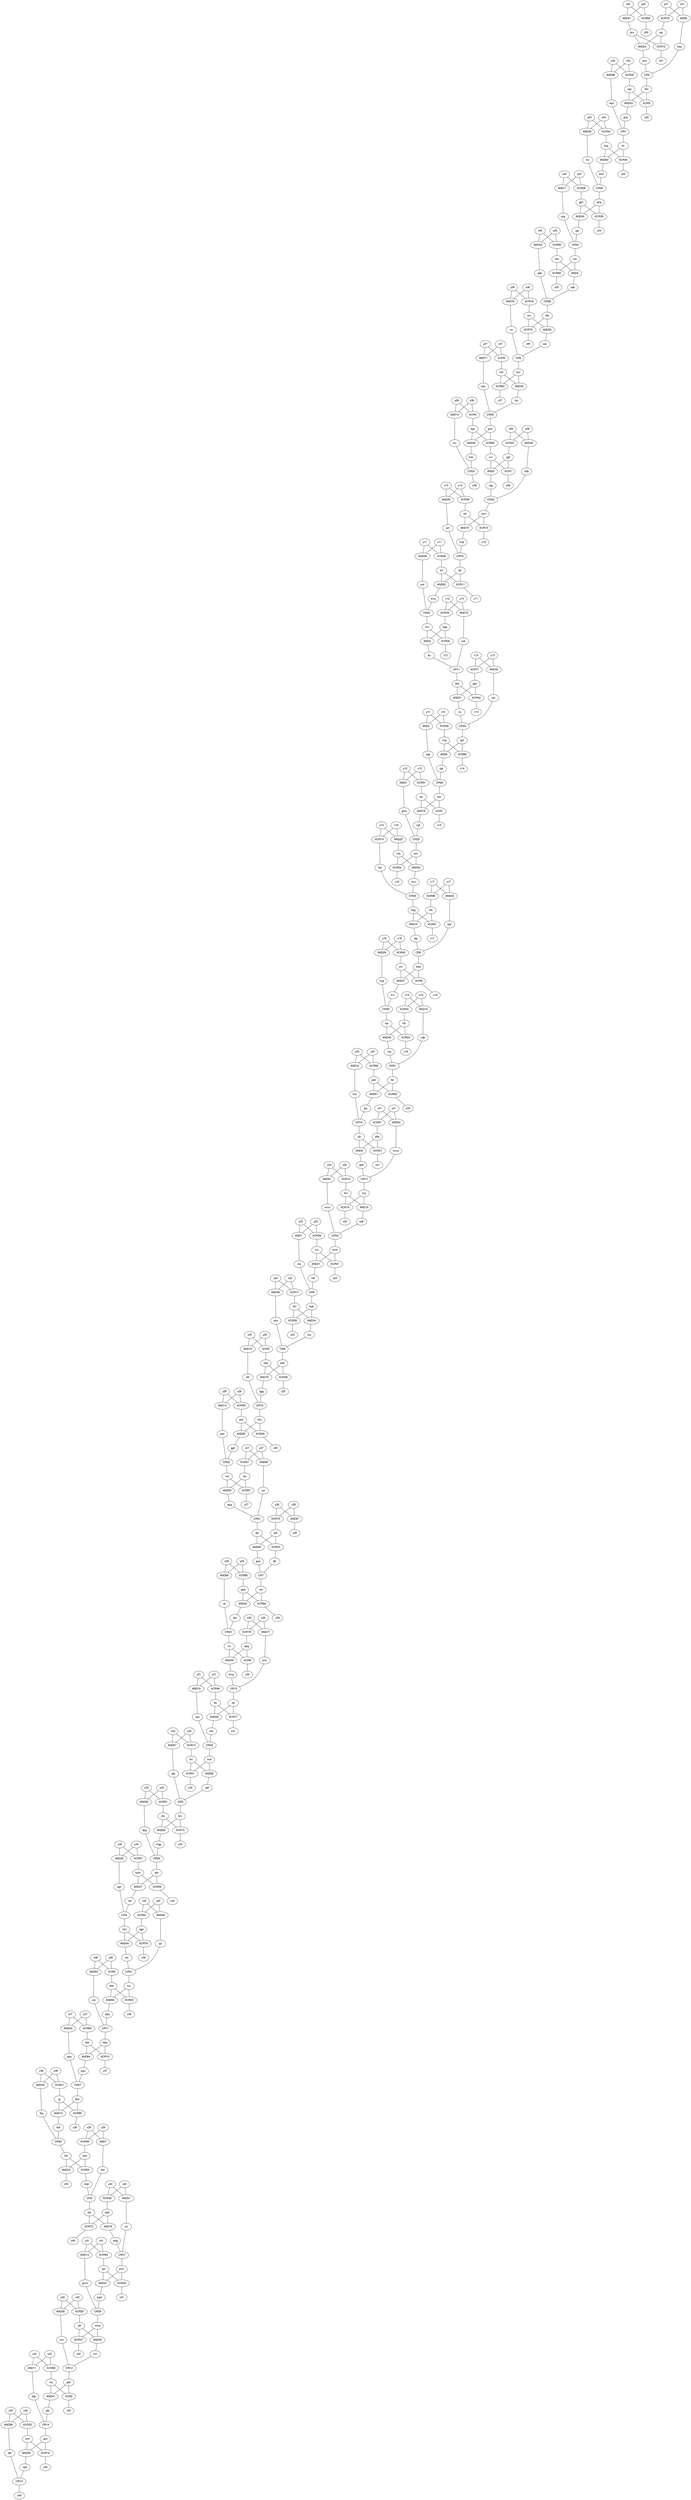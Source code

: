 graph G {
    fontname = "Helvetica,Arial,sans-serif";
    node [fontname = "Helvetica,Arial,sans-serif";];
    edge [fontname = "Helvetica,Arial,sans-serif";];    x36 -- XOR0;
    y36 -- XOR0;
    XOR0 -- bbk;
    sfc -- XOR1;
    sdv -- XOR1;
    XOR1 -- z15;
    ncj -- XOR2;
    gdc -- XOR2;
    XOR2 -- z43;
    vvr -- AND0;
    ggf -- AND0;
    AND0 -- rqg;
    stp -- OR0;
    qwr -- OR0;
    OR0 -- kbw;
    x25 -- XOR3;
    y25 -- XOR3;
    XOR3 -- vbw;
    wjm -- OR1;
    ghg -- OR1;
    OR1 -- jtc;
    x23 -- AND1;
    y23 -- AND1;
    AND1 -- rks;
    drw -- OR2;
    kbq -- OR2;
    OR2 -- btn;
    hcc -- AND2;
    kqp -- AND2;
    AND2 -- jkc;
    y08 -- XOR4;
    x08 -- XOR4;
    XOR4 -- kgn;
    btn -- XOR5;
    sgv -- XOR5;
    XOR5 -- z02;
    kbw -- XOR6;
    jnv -- XOR6;
    XOR6 -- z18;
    mqh -- OR3;
    vkh -- OR3;
    OR3 -- jds;
    vvr -- XOR7;
    ggf -- XOR7;
    XOR7 -- z09;
    nrr -- XOR8;
    qwg -- XOR8;
    XOR8 -- z30;
    y07 -- XOR9;
    x07 -- XOR9;
    XOR9 -- cnk;
    kbk -- XOR10;
    hbw -- XOR10;
    XOR10 -- z37;
    sgh -- OR4;
    hfn -- OR4;
    OR4 -- mjn;
    y15 -- AND3;
    x15 -- AND3;
    AND3 -- gms;
    tpf -- XOR11;
    sft -- XOR11;
    XOR11 -- z11;
    qvn -- XOR12;
    sgr -- XOR12;
    XOR12 -- z01;
    kbv -- AND4;
    csv -- AND4;
    AND4 -- sdp;
    x32 -- XOR13;
    y32 -- XOR13;
    XOR13 -- tkt;
    y22 -- XOR14;
    x22 -- XOR14;
    XOR14 -- fhn;
    qdf -- OR5;
    qbj -- OR5;
    OR5 -- brn;
    y14 -- AND5;
    x14 -- AND5;
    AND5 -- wgj;
    cqc -- OR6;
    rnr -- OR6;
    OR6 -- ksv;
    gws -- OR7;
    tfb -- OR7;
    OR7 -- vst;
    brn -- XOR15;
    jkv -- XOR15;
    XOR15 -- z33;
    tmh -- XOR16;
    qch -- XOR16;
    XOR16 -- z44;
    fcq -- OR8;
    qhs -- OR8;
    OR8 -- wwt;
    vng -- AND6;
    gfs -- AND6;
    AND6 -- rpk;
    y24 -- XOR17;
    x24 -- XOR17;
    XOR17 -- hkf;
    x39 -- AND7;
    y39 -- AND7;
    AND7 -- vkh;
    y06 -- XOR18;
    x06 -- XOR18;
    XOR18 -- srn;
    fhn -- XOR19;
    fvq -- XOR19;
    XOR19 -- z22;
    y42 -- XOR20;
    x42 -- XOR20;
    XOR20 -- jdf;
    x38 -- XOR21;
    y38 -- XOR21;
    XOR21 -- jjj;
    rks -- OR9;
    rdh -- OR9;
    OR9 -- kpb;
    qvf -- XOR22;
    jmm -- XOR22;
    XOR22 -- z41;
    y01 -- AND8;
    x01 -- AND8;
    AND8 -- kbq;
    jsk -- AND9;
    pkq -- AND9;
    AND9 -- gdh;
    mms -- OR10;
    gdh -- OR10;
    OR10 -- fvq;
    fpw -- AND10;
    jjj -- AND10;
    AND10 -- fdd;
    bbk -- XOR23;
    fcn -- XOR23;
    XOR23 -- z36;
    x43 -- AND11;
    y43 -- AND11;
    AND11 -- dfg;
    npr -- XOR24;
    hfv -- XOR24;
    XOR24 -- z19;
    y08 -- AND12;
    x08 -- AND12;
    AND12 -- ctv;
    jkc -- OR11;
    vvb -- OR11;
    OR11 -- bkk;
    y26 -- AND13;
    x26 -- AND13;
    AND13 -- pwf;
    nnn -- OR12;
    cvn -- OR12;
    OR12 -- gdc;
    vpd -- OR13;
    dtb -- OR13;
    OR13 -- z45;
    x44 -- XOR25;
    y44 -- XOR25;
    XOR25 -- tmh;
    pbj -- OR14;
    dfg -- OR14;
    OR14 -- qch;
    y41 -- AND14;
    x41 -- AND14;
    AND14 -- gmm;
    x25 -- AND15;
    y25 -- AND15;
    AND15 -- sfh;
    y40 -- XOR26;
    x40 -- XOR26;
    XOR26 -- gqd;
    y20 -- AND16;
    x20 -- AND16;
    AND16 -- kvs;
    nmq -- OR15;
    jmn -- OR15;
    OR15 -- rjb;
    pkq -- XOR27;
    jsk -- XOR27;
    XOR27 -- z21;
    x04 -- XOR28;
    y04 -- XOR28;
    XOR28 -- gbh;
    x04 -- AND17;
    y04 -- AND17;
    AND17 -- scp;
    pcf -- OR16;
    mqt -- OR16;
    OR16 -- tpf;
    x31 -- AND18;
    y31 -- AND18;
    AND18 -- cps;
    fhn -- AND19;
    fvq -- AND19;
    AND19 -- wdf;
    y11 -- XOR29;
    x11 -- XOR29;
    XOR29 -- sft;
    srn -- AND20;
    fhb -- AND20;
    AND20 -- cqc;
    bpq -- OR17;
    crp -- OR17;
    OR17 -- hbw;
    gvj -- OR18;
    kvs -- OR18;
    OR18 -- jsk;
    kmd -- AND21;
    vvv -- AND21;
    AND21 -- rdh;
    y16 -- AND22;
    x16 -- AND22;
    AND22 -- rnq;
    thk -- AND23;
    wnk -- AND23;
    AND23 -- z39;
    sfh -- OR19;
    qgg -- OR19;
    OR19 -- bhv;
    y02 -- XOR30;
    x02 -- XOR30;
    XOR30 -- sgv;
    qvn -- AND24;
    sgr -- AND24;
    AND24 -- drw;
    x34 -- AND25;
    y34 -- AND25;
    AND25 -- sgh;
    y42 -- AND26;
    x42 -- AND26;
    AND26 -- nnn;
    qvf -- AND27;
    jmm -- AND27;
    AND27 -- pgm;
    sck -- OR20;
    kms -- OR20;
    OR20 -- hcc;
    msf -- XOR31;
    tkt -- XOR31;
    XOR31 -- z32;
    rjb -- AND28;
    btj -- AND28;
    AND28 -- wts;
    y18 -- AND29;
    x18 -- AND29;
    AND29 -- mgt;
    jdf -- AND30;
    nmw -- AND30;
    AND30 -- cvn;
    kqp -- XOR32;
    hcc -- XOR32;
    XOR32 -- z12;
    qpg -- OR21;
    csr -- OR21;
    OR21 -- djn;
    x12 -- XOR33;
    y12 -- XOR33;
    XOR33 -- kqp;
    x19 -- XOR34;
    y19 -- XOR34;
    XOR34 -- hfv;
    gps -- AND31;
    bkk -- AND31;
    AND31 -- jvj;
    x14 -- XOR35;
    y14 -- XOR35;
    XOR35 -- vng;
    x13 -- AND32;
    y13 -- AND32;
    AND32 -- rqn;
    wwt -- XOR36;
    vbw -- XOR36;
    XOR36 -- z25;
    ggh -- OR22;
    pwf -- OR22;
    OR22 -- nct;
    nmw -- XOR37;
    jdf -- XOR37;
    XOR37 -- z42;
    y23 -- XOR38;
    x23 -- XOR38;
    XOR38 -- vvv;
    gbh -- XOR39;
    whq -- XOR39;
    XOR39 -- z04;
    vtj -- OR23;
    fpn -- OR23;
    OR23 -- nrr;
    x05 -- AND33;
    y05 -- AND33;
    AND33 -- gdk;
    kpb -- AND34;
    hkf -- AND34;
    AND34 -- fcq;
    x10 -- AND35;
    y10 -- AND35;
    AND35 -- pcf;
    jtc -- XOR40;
    sng -- XOR40;
    XOR40 -- z03;
    vvv -- XOR41;
    kmd -- XOR41;
    XOR41 -- z23;
    gps -- XOR42;
    bkk -- XOR42;
    XOR42 -- z13;
    x09 -- XOR43;
    y09 -- XOR43;
    XOR43 -- ggf;
    y03 -- XOR44;
    x03 -- XOR44;
    XOR44 -- sng;
    kwv -- OR24;
    ctv -- OR24;
    OR24 -- z08;
    y03 -- AND36;
    x03 -- AND36;
    AND36 -- fcv;
    y18 -- XOR45;
    x18 -- XOR45;
    XOR45 -- jnv;
    y39 -- XOR46;
    x39 -- XOR46;
    XOR46 -- wnk;
    x27 -- XOR47;
    y27 -- XOR47;
    XOR47 -- njn;
    jnv -- AND37;
    kbw -- AND37;
    AND37 -- hrv;
    y09 -- AND38;
    x09 -- AND38;
    AND38 -- nbb;
    x31 -- XOR48;
    y31 -- XOR48;
    XOR48 -- btj;
    gms -- OR25;
    ngf -- OR25;
    OR25 -- pvv;
    rpk -- OR26;
    wgj -- OR26;
    OR26 -- sdv;
    bhv -- XOR49;
    wnf -- XOR49;
    XOR49 -- z26;
    wnk -- XOR50;
    thk -- XOR50;
    XOR50 -- mqh;
    pgn -- OR27;
    qsw -- OR27;
    OR27 -- fpw;
    y15 -- XOR51;
    x15 -- XOR51;
    XOR51 -- sfc;
    x35 -- XOR52;
    y35 -- XOR52;
    XOR52 -- qgs;
    djn -- XOR53;
    ptk -- XOR53;
    XOR53 -- tfb;
    pvv -- XOR54;
    rnq -- XOR54;
    XOR54 -- z16;
    cnk -- AND39;
    ksv -- AND39;
    AND39 -- tss;
    x38 -- AND40;
    y38 -- AND40;
    AND40 -- fkp;
    y26 -- XOR55;
    x26 -- XOR55;
    XOR55 -- wnf;
    sdp -- OR28;
    gdk -- OR28;
    OR28 -- fhb;
    x00 -- AND41;
    y00 -- AND41;
    AND41 -- qvn;
    x37 -- AND42;
    y37 -- AND42;
    AND42 -- qsw;
    dpg -- OR29;
    mqp -- OR29;
    OR29 -- jpb;
    btn -- AND43;
    sgv -- AND43;
    AND43 -- ghg;
    jpb -- XOR56;
    kpm -- XOR56;
    XOR56 -- z34;
    y34 -- XOR57;
    x34 -- XOR57;
    XOR57 -- kpm;
    kpb -- XOR58;
    hkf -- XOR58;
    XOR58 -- z24;
    qgs -- AND44;
    mjn -- AND44;
    AND44 -- ckr;
    hfv -- AND45;
    npr -- AND45;
    AND45 -- tvp;
    y10 -- XOR59;
    x10 -- XOR59;
    XOR59 -- vkt;
    gvw -- AND46;
    kgn -- AND46;
    AND46 -- kwv;
    ncj -- AND47;
    gdc -- AND47;
    AND47 -- pbj;
    y05 -- XOR60;
    x05 -- XOR60;
    XOR60 -- kbv;
    x24 -- AND48;
    y24 -- AND48;
    AND48 -- qhs;
    gbh -- AND49;
    whq -- AND49;
    AND49 -- jgs;
    kbg -- XOR61;
    hth -- XOR61;
    XOR61 -- z17;
    gvw -- XOR62;
    kgn -- XOR62;
    XOR62 -- vvr;
    ksv -- XOR63;
    cnk -- XOR63;
    XOR63 -- z07;
    pvv -- AND50;
    rnq -- AND50;
    AND50 -- mcc;
    x40 -- AND51;
    y40 -- AND51;
    AND51 -- vnr;
    x17 -- AND52;
    y17 -- AND52;
    AND52 -- qwr;
    mgt -- OR30;
    hrv -- OR30;
    OR30 -- npr;
    gwp -- AND53;
    vst -- AND53;
    AND53 -- fpn;
    tvp -- OR31;
    cqb -- OR31;
    OR31 -- tbr;
    y41 -- XOR64;
    x41 -- XOR64;
    XOR64 -- qvf;
    x21 -- AND54;
    y21 -- AND54;
    AND54 -- mms;
    nct -- AND55;
    njn -- AND55;
    AND55 -- qpg;
    tmh -- AND56;
    qch -- AND56;
    AND56 -- vpd;
    y37 -- XOR65;
    x37 -- XOR65;
    XOR65 -- kbk;
    x20 -- XOR66;
    y20 -- XOR66;
    XOR66 -- pkb;
    nbb -- OR32;
    rqg -- OR32;
    OR32 -- nsm;
    x21 -- XOR67;
    y21 -- XOR67;
    XOR67 -- pkq;
    y00 -- XOR68;
    x00 -- XOR68;
    XOR68 -- z00;
    kpm -- AND57;
    jpb -- AND57;
    AND57 -- hfn;
    y11 -- AND58;
    x11 -- AND58;
    AND58 -- sck;
    qwg -- AND59;
    nrr -- AND59;
    AND59 -- nmq;
    x43 -- XOR69;
    y43 -- XOR69;
    XOR69 -- ncj;
    jvj -- OR33;
    rqn -- OR33;
    OR33 -- gfs;
    scp -- OR34;
    jgs -- OR34;
    OR34 -- csv;
    y01 -- XOR70;
    x01 -- XOR70;
    XOR70 -- sgr;
    fcn -- AND60;
    bbk -- AND60;
    AND60 -- bpq;
    y22 -- AND61;
    x22 -- AND61;
    AND61 -- mmc;
    y36 -- AND62;
    x36 -- AND62;
    AND62 -- crp;
    x13 -- XOR71;
    y13 -- XOR71;
    XOR71 -- gps;
    hjm -- OR35;
    tss -- OR35;
    OR35 -- gvw;
    fcv -- OR36;
    wmt -- OR36;
    OR36 -- whq;
    wdg -- OR37;
    vnr -- OR37;
    OR37 -- jmm;
    mcc -- OR38;
    bkr -- OR38;
    OR38 -- kbg;
    pgm -- OR39;
    gmm -- OR39;
    OR39 -- nmw;
    jkv -- AND63;
    brn -- AND63;
    AND63 -- mqp;
    kbk -- AND64;
    hbw -- AND64;
    AND64 -- pgn;
    jds -- XOR72;
    gqd -- XOR72;
    XOR72 -- z40;
    fkp -- OR40;
    fdd -- OR40;
    OR40 -- thk;
    nsm -- XOR73;
    vkt -- XOR73;
    XOR73 -- z10;
    bhv -- AND65;
    wnf -- AND65;
    AND65 -- ggh;
    x29 -- AND66;
    y29 -- AND66;
    AND66 -- vtj;
    y32 -- AND67;
    x32 -- AND67;
    AND67 -- qbj;
    jgr -- OR41;
    ckr -- OR41;
    OR41 -- fcn;
    x35 -- AND68;
    y35 -- AND68;
    AND68 -- jgr;
    wts -- OR42;
    cps -- OR42;
    OR42 -- msf;
    x27 -- AND69;
    y27 -- AND69;
    AND69 -- csr;
    y16 -- XOR74;
    x16 -- XOR74;
    XOR74 -- bkr;
    y28 -- XOR75;
    x28 -- XOR75;
    XOR75 -- ptk;
    qgs -- XOR76;
    mjn -- XOR76;
    XOR76 -- z35;
    vkt -- AND70;
    nsm -- AND70;
    AND70 -- mqt;
    rjb -- XOR77;
    btj -- XOR77;
    XOR77 -- z31;
    x30 -- XOR78;
    y30 -- XOR78;
    XOR78 -- qwg;
    y07 -- AND71;
    x07 -- AND71;
    AND71 -- hjm;
    srn -- XOR79;
    fhb -- XOR79;
    XOR79 -- z06;
    x12 -- AND72;
    y12 -- AND72;
    AND72 -- vvb;
    y19 -- AND73;
    x19 -- AND73;
    AND73 -- cqb;
    hth -- AND74;
    kbg -- AND74;
    AND74 -- stp;
    vbw -- AND75;
    wwt -- AND75;
    AND75 -- qgg;
    mmc -- OR43;
    wdf -- OR43;
    OR43 -- kmd;
    vng -- XOR80;
    gfs -- XOR80;
    XOR80 -- z14;
    gqd -- AND76;
    jds -- AND76;
    AND76 -- wdg;
    x33 -- XOR81;
    y33 -- XOR81;
    XOR81 -- jkv;
    kbv -- XOR82;
    csv -- XOR82;
    XOR82 -- z05;
    pkb -- XOR83;
    tbr -- XOR83;
    XOR83 -- z20;
    y30 -- AND77;
    x30 -- AND77;
    AND77 -- jmn;
    x06 -- AND78;
    y06 -- AND78;
    AND78 -- rnr;
    gwp -- XOR84;
    vst -- XOR84;
    XOR84 -- z29;
    sfc -- AND79;
    sdv -- AND79;
    AND79 -- ngf;
    x33 -- AND80;
    y33 -- AND80;
    AND80 -- dpg;
    pkb -- AND81;
    tbr -- AND81;
    AND81 -- gvj;
    tkt -- AND82;
    msf -- AND82;
    AND82 -- qdf;
    tpf -- AND83;
    sft -- AND83;
    AND83 -- kms;
    jjj -- XOR85;
    fpw -- XOR85;
    XOR85 -- z38;
    sng -- AND84;
    jtc -- AND84;
    AND84 -- wmt;
    ptk -- AND85;
    djn -- AND85;
    AND85 -- gws;
    x29 -- XOR86;
    y29 -- XOR86;
    XOR86 -- gwp;
    y44 -- AND86;
    x44 -- AND86;
    AND86 -- dtb;
    nct -- XOR87;
    njn -- XOR87;
    XOR87 -- z27;
    x17 -- XOR88;
    y17 -- XOR88;
    XOR88 -- hth;
    y28 -- AND87;
    x28 -- AND87;
    AND87 -- z28;
    x02 -- AND88;
    y02 -- AND88;
    AND88 -- wjm;
}
